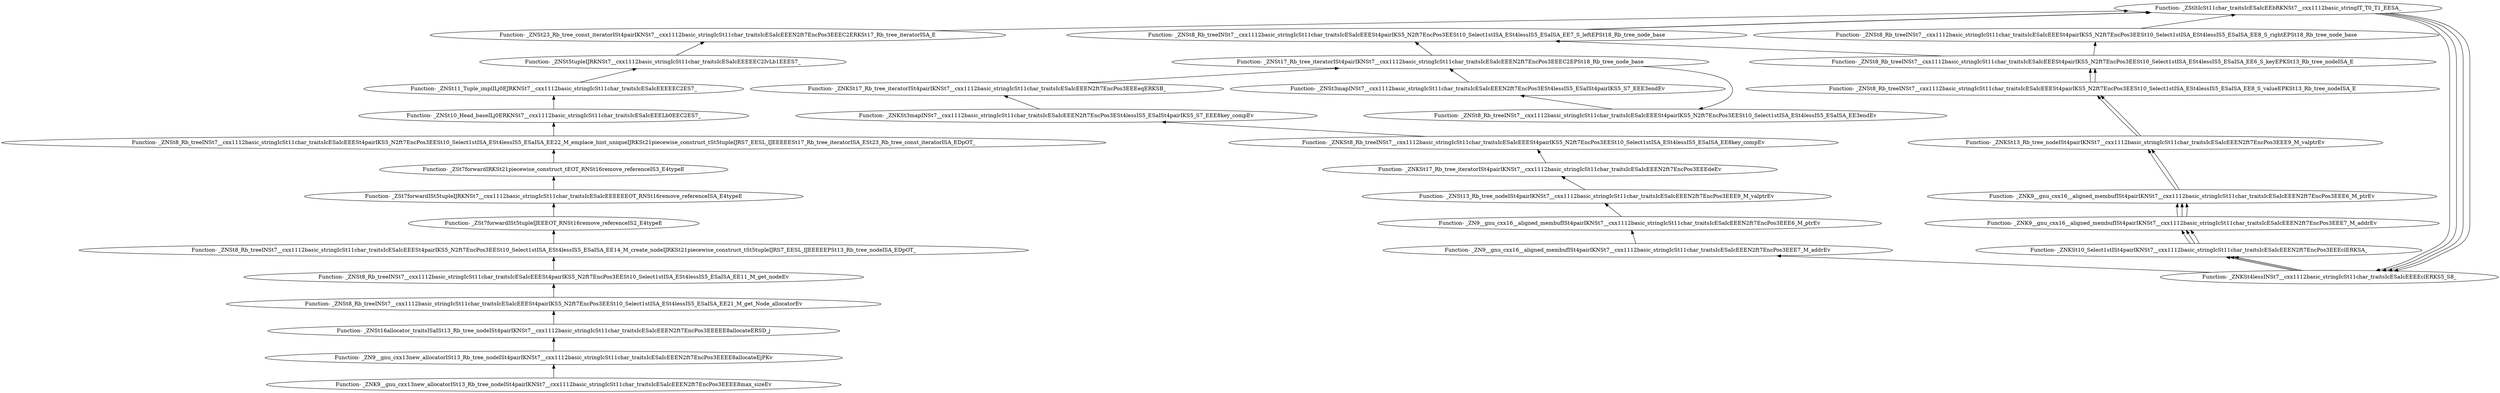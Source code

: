 digraph {
	"Function- _ZNK9__gnu_cxx13new_allocatorISt13_Rb_tree_nodeISt4pairIKNSt7__cxx1112basic_stringIcSt11char_traitsIcESaIcEEEN2ft7EncPos3EEEE8max_sizeEv"
	"Function- _ZN9__gnu_cxx13new_allocatorISt13_Rb_tree_nodeISt4pairIKNSt7__cxx1112basic_stringIcSt11char_traitsIcESaIcEEEN2ft7EncPos3EEEE8allocateEjPKv"
	"Function- _ZN9__gnu_cxx13new_allocatorISt13_Rb_tree_nodeISt4pairIKNSt7__cxx1112basic_stringIcSt11char_traitsIcESaIcEEEN2ft7EncPos3EEEE8allocateEjPKv" -> "Function- _ZNK9__gnu_cxx13new_allocatorISt13_Rb_tree_nodeISt4pairIKNSt7__cxx1112basic_stringIcSt11char_traitsIcESaIcEEEN2ft7EncPos3EEEE8max_sizeEv" [dir=back]
	"Function- _ZNSt16allocator_traitsISaISt13_Rb_tree_nodeISt4pairIKNSt7__cxx1112basic_stringIcSt11char_traitsIcESaIcEEEN2ft7EncPos3EEEEE8allocateERSD_j"
	"Function- _ZNSt16allocator_traitsISaISt13_Rb_tree_nodeISt4pairIKNSt7__cxx1112basic_stringIcSt11char_traitsIcESaIcEEEN2ft7EncPos3EEEEE8allocateERSD_j" -> "Function- _ZN9__gnu_cxx13new_allocatorISt13_Rb_tree_nodeISt4pairIKNSt7__cxx1112basic_stringIcSt11char_traitsIcESaIcEEEN2ft7EncPos3EEEE8allocateEjPKv" [dir=back]
	"Function- _ZNSt8_Rb_treeINSt7__cxx1112basic_stringIcSt11char_traitsIcESaIcEEESt4pairIKS5_N2ft7EncPos3EESt10_Select1stISA_ESt4lessIS5_ESaISA_EE21_M_get_Node_allocatorEv"
	"Function- _ZNSt8_Rb_treeINSt7__cxx1112basic_stringIcSt11char_traitsIcESaIcEEESt4pairIKS5_N2ft7EncPos3EESt10_Select1stISA_ESt4lessIS5_ESaISA_EE21_M_get_Node_allocatorEv" -> "Function- _ZNSt16allocator_traitsISaISt13_Rb_tree_nodeISt4pairIKNSt7__cxx1112basic_stringIcSt11char_traitsIcESaIcEEEN2ft7EncPos3EEEEE8allocateERSD_j" [dir=back]
	"Function- _ZNSt8_Rb_treeINSt7__cxx1112basic_stringIcSt11char_traitsIcESaIcEEESt4pairIKS5_N2ft7EncPos3EESt10_Select1stISA_ESt4lessIS5_ESaISA_EE11_M_get_nodeEv"
	"Function- _ZNSt8_Rb_treeINSt7__cxx1112basic_stringIcSt11char_traitsIcESaIcEEESt4pairIKS5_N2ft7EncPos3EESt10_Select1stISA_ESt4lessIS5_ESaISA_EE11_M_get_nodeEv" -> "Function- _ZNSt8_Rb_treeINSt7__cxx1112basic_stringIcSt11char_traitsIcESaIcEEESt4pairIKS5_N2ft7EncPos3EESt10_Select1stISA_ESt4lessIS5_ESaISA_EE21_M_get_Node_allocatorEv" [dir=back]
	"Function- _ZNSt8_Rb_treeINSt7__cxx1112basic_stringIcSt11char_traitsIcESaIcEEESt4pairIKS5_N2ft7EncPos3EESt10_Select1stISA_ESt4lessIS5_ESaISA_EE14_M_create_nodeIJRKSt21piecewise_construct_tSt5tupleIJRS7_EESL_IJEEEEEPSt13_Rb_tree_nodeISA_EDpOT_"
	"Function- _ZNSt8_Rb_treeINSt7__cxx1112basic_stringIcSt11char_traitsIcESaIcEEESt4pairIKS5_N2ft7EncPos3EESt10_Select1stISA_ESt4lessIS5_ESaISA_EE14_M_create_nodeIJRKSt21piecewise_construct_tSt5tupleIJRS7_EESL_IJEEEEEPSt13_Rb_tree_nodeISA_EDpOT_" -> "Function- _ZNSt8_Rb_treeINSt7__cxx1112basic_stringIcSt11char_traitsIcESaIcEEESt4pairIKS5_N2ft7EncPos3EESt10_Select1stISA_ESt4lessIS5_ESaISA_EE11_M_get_nodeEv" [dir=back]
	"Function- _ZSt7forwardISt5tupleIJEEEOT_RNSt16remove_referenceIS2_E4typeE"
	"Function- _ZSt7forwardISt5tupleIJEEEOT_RNSt16remove_referenceIS2_E4typeE" -> "Function- _ZNSt8_Rb_treeINSt7__cxx1112basic_stringIcSt11char_traitsIcESaIcEEESt4pairIKS5_N2ft7EncPos3EESt10_Select1stISA_ESt4lessIS5_ESaISA_EE14_M_create_nodeIJRKSt21piecewise_construct_tSt5tupleIJRS7_EESL_IJEEEEEPSt13_Rb_tree_nodeISA_EDpOT_" [dir=back]
	"Function- _ZSt7forwardISt5tupleIJRKNSt7__cxx1112basic_stringIcSt11char_traitsIcESaIcEEEEEEOT_RNSt16remove_referenceISA_E4typeE"
	"Function- _ZSt7forwardISt5tupleIJRKNSt7__cxx1112basic_stringIcSt11char_traitsIcESaIcEEEEEEOT_RNSt16remove_referenceISA_E4typeE" -> "Function- _ZSt7forwardISt5tupleIJEEEOT_RNSt16remove_referenceIS2_E4typeE" [dir=back]
	"Function- _ZSt7forwardIRKSt21piecewise_construct_tEOT_RNSt16remove_referenceIS3_E4typeE"
	"Function- _ZSt7forwardIRKSt21piecewise_construct_tEOT_RNSt16remove_referenceIS3_E4typeE" -> "Function- _ZSt7forwardISt5tupleIJRKNSt7__cxx1112basic_stringIcSt11char_traitsIcESaIcEEEEEEOT_RNSt16remove_referenceISA_E4typeE" [dir=back]
	"Function- _ZNSt8_Rb_treeINSt7__cxx1112basic_stringIcSt11char_traitsIcESaIcEEESt4pairIKS5_N2ft7EncPos3EESt10_Select1stISA_ESt4lessIS5_ESaISA_EE22_M_emplace_hint_uniqueIJRKSt21piecewise_construct_tSt5tupleIJRS7_EESL_IJEEEEESt17_Rb_tree_iteratorISA_ESt23_Rb_tree_const_iteratorISA_EDpOT_"
	"Function- _ZNSt8_Rb_treeINSt7__cxx1112basic_stringIcSt11char_traitsIcESaIcEEESt4pairIKS5_N2ft7EncPos3EESt10_Select1stISA_ESt4lessIS5_ESaISA_EE22_M_emplace_hint_uniqueIJRKSt21piecewise_construct_tSt5tupleIJRS7_EESL_IJEEEEESt17_Rb_tree_iteratorISA_ESt23_Rb_tree_const_iteratorISA_EDpOT_" -> "Function- _ZSt7forwardIRKSt21piecewise_construct_tEOT_RNSt16remove_referenceIS3_E4typeE" [dir=back]
	"Function- _ZNSt10_Head_baseILj0ERKNSt7__cxx1112basic_stringIcSt11char_traitsIcESaIcEEELb0EEC2ES7_"
	"Function- _ZNSt10_Head_baseILj0ERKNSt7__cxx1112basic_stringIcSt11char_traitsIcESaIcEEELb0EEC2ES7_" -> "Function- _ZNSt8_Rb_treeINSt7__cxx1112basic_stringIcSt11char_traitsIcESaIcEEESt4pairIKS5_N2ft7EncPos3EESt10_Select1stISA_ESt4lessIS5_ESaISA_EE22_M_emplace_hint_uniqueIJRKSt21piecewise_construct_tSt5tupleIJRS7_EESL_IJEEEEESt17_Rb_tree_iteratorISA_ESt23_Rb_tree_const_iteratorISA_EDpOT_" [dir=back]
	"Function- _ZNSt11_Tuple_implILj0EJRKNSt7__cxx1112basic_stringIcSt11char_traitsIcESaIcEEEEEC2ES7_"
	"Function- _ZNSt11_Tuple_implILj0EJRKNSt7__cxx1112basic_stringIcSt11char_traitsIcESaIcEEEEEC2ES7_" -> "Function- _ZNSt10_Head_baseILj0ERKNSt7__cxx1112basic_stringIcSt11char_traitsIcESaIcEEELb0EEC2ES7_" [dir=back]
	"Function- _ZNSt5tupleIJRKNSt7__cxx1112basic_stringIcSt11char_traitsIcESaIcEEEEEC2IvLb1EEES7_"
	"Function- _ZNSt5tupleIJRKNSt7__cxx1112basic_stringIcSt11char_traitsIcESaIcEEEEEC2IvLb1EEES7_" -> "Function- _ZNSt11_Tuple_implILj0EJRKNSt7__cxx1112basic_stringIcSt11char_traitsIcESaIcEEEEEC2ES7_" [dir=back]
	"Function- _ZNSt23_Rb_tree_const_iteratorISt4pairIKNSt7__cxx1112basic_stringIcSt11char_traitsIcESaIcEEEN2ft7EncPos3EEEC2ERKSt17_Rb_tree_iteratorISA_E"
	"Function- _ZNSt23_Rb_tree_const_iteratorISt4pairIKNSt7__cxx1112basic_stringIcSt11char_traitsIcESaIcEEEN2ft7EncPos3EEEC2ERKSt17_Rb_tree_iteratorISA_E" -> "Function- _ZNSt5tupleIJRKNSt7__cxx1112basic_stringIcSt11char_traitsIcESaIcEEEEEC2IvLb1EEES7_" [dir=back]
	"Function- _ZStltIcSt11char_traitsIcESaIcEEbRKNSt7__cxx1112basic_stringIT_T0_T1_EESA_"
	"Function- _ZStltIcSt11char_traitsIcESaIcEEbRKNSt7__cxx1112basic_stringIT_T0_T1_EESA_" -> "Function- _ZNSt23_Rb_tree_const_iteratorISt4pairIKNSt7__cxx1112basic_stringIcSt11char_traitsIcESaIcEEEN2ft7EncPos3EEEC2ERKSt17_Rb_tree_iteratorISA_E" [dir=back]
	"Function- _ZNKSt4lessINSt7__cxx1112basic_stringIcSt11char_traitsIcESaIcEEEEclERKS5_S8_"
	"Function- _ZNKSt4lessINSt7__cxx1112basic_stringIcSt11char_traitsIcESaIcEEEEclERKS5_S8_" -> "Function- _ZStltIcSt11char_traitsIcESaIcEEbRKNSt7__cxx1112basic_stringIT_T0_T1_EESA_" [dir=back]
	"Function- _ZN9__gnu_cxx16__aligned_membufISt4pairIKNSt7__cxx1112basic_stringIcSt11char_traitsIcESaIcEEEN2ft7EncPos3EEE7_M_addrEv"
	"Function- _ZN9__gnu_cxx16__aligned_membufISt4pairIKNSt7__cxx1112basic_stringIcSt11char_traitsIcESaIcEEEN2ft7EncPos3EEE7_M_addrEv" -> "Function- _ZNKSt4lessINSt7__cxx1112basic_stringIcSt11char_traitsIcESaIcEEEEclERKS5_S8_" [dir=back]
	"Function- _ZN9__gnu_cxx16__aligned_membufISt4pairIKNSt7__cxx1112basic_stringIcSt11char_traitsIcESaIcEEEN2ft7EncPos3EEE6_M_ptrEv"
	"Function- _ZN9__gnu_cxx16__aligned_membufISt4pairIKNSt7__cxx1112basic_stringIcSt11char_traitsIcESaIcEEEN2ft7EncPos3EEE6_M_ptrEv" -> "Function- _ZN9__gnu_cxx16__aligned_membufISt4pairIKNSt7__cxx1112basic_stringIcSt11char_traitsIcESaIcEEEN2ft7EncPos3EEE7_M_addrEv" [dir=back]
	"Function- _ZNSt13_Rb_tree_nodeISt4pairIKNSt7__cxx1112basic_stringIcSt11char_traitsIcESaIcEEEN2ft7EncPos3EEE9_M_valptrEv"
	"Function- _ZNSt13_Rb_tree_nodeISt4pairIKNSt7__cxx1112basic_stringIcSt11char_traitsIcESaIcEEEN2ft7EncPos3EEE9_M_valptrEv" -> "Function- _ZN9__gnu_cxx16__aligned_membufISt4pairIKNSt7__cxx1112basic_stringIcSt11char_traitsIcESaIcEEEN2ft7EncPos3EEE6_M_ptrEv" [dir=back]
	"Function- _ZNKSt17_Rb_tree_iteratorISt4pairIKNSt7__cxx1112basic_stringIcSt11char_traitsIcESaIcEEEN2ft7EncPos3EEEdeEv"
	"Function- _ZNKSt17_Rb_tree_iteratorISt4pairIKNSt7__cxx1112basic_stringIcSt11char_traitsIcESaIcEEEN2ft7EncPos3EEEdeEv" -> "Function- _ZNSt13_Rb_tree_nodeISt4pairIKNSt7__cxx1112basic_stringIcSt11char_traitsIcESaIcEEEN2ft7EncPos3EEE9_M_valptrEv" [dir=back]
	"Function- _ZNKSt8_Rb_treeINSt7__cxx1112basic_stringIcSt11char_traitsIcESaIcEEESt4pairIKS5_N2ft7EncPos3EESt10_Select1stISA_ESt4lessIS5_ESaISA_EE8key_compEv"
	"Function- _ZNKSt8_Rb_treeINSt7__cxx1112basic_stringIcSt11char_traitsIcESaIcEEESt4pairIKS5_N2ft7EncPos3EESt10_Select1stISA_ESt4lessIS5_ESaISA_EE8key_compEv" -> "Function- _ZNKSt17_Rb_tree_iteratorISt4pairIKNSt7__cxx1112basic_stringIcSt11char_traitsIcESaIcEEEN2ft7EncPos3EEEdeEv" [dir=back]
	"Function- _ZNKSt3mapINSt7__cxx1112basic_stringIcSt11char_traitsIcESaIcEEEN2ft7EncPos3ESt4lessIS5_ESaISt4pairIKS5_S7_EEE8key_compEv"
	"Function- _ZNKSt3mapINSt7__cxx1112basic_stringIcSt11char_traitsIcESaIcEEEN2ft7EncPos3ESt4lessIS5_ESaISt4pairIKS5_S7_EEE8key_compEv" -> "Function- _ZNKSt8_Rb_treeINSt7__cxx1112basic_stringIcSt11char_traitsIcESaIcEEESt4pairIKS5_N2ft7EncPos3EESt10_Select1stISA_ESt4lessIS5_ESaISA_EE8key_compEv" [dir=back]
	"Function- _ZNKSt17_Rb_tree_iteratorISt4pairIKNSt7__cxx1112basic_stringIcSt11char_traitsIcESaIcEEEN2ft7EncPos3EEEeqERKSB_"
	"Function- _ZNKSt17_Rb_tree_iteratorISt4pairIKNSt7__cxx1112basic_stringIcSt11char_traitsIcESaIcEEEN2ft7EncPos3EEEeqERKSB_" -> "Function- _ZNKSt3mapINSt7__cxx1112basic_stringIcSt11char_traitsIcESaIcEEEN2ft7EncPos3ESt4lessIS5_ESaISt4pairIKS5_S7_EEE8key_compEv" [dir=back]
	"Function- _ZNSt17_Rb_tree_iteratorISt4pairIKNSt7__cxx1112basic_stringIcSt11char_traitsIcESaIcEEEN2ft7EncPos3EEEC2EPSt18_Rb_tree_node_base"
	"Function- _ZNSt17_Rb_tree_iteratorISt4pairIKNSt7__cxx1112basic_stringIcSt11char_traitsIcESaIcEEEN2ft7EncPos3EEEC2EPSt18_Rb_tree_node_base" -> "Function- _ZNKSt17_Rb_tree_iteratorISt4pairIKNSt7__cxx1112basic_stringIcSt11char_traitsIcESaIcEEEN2ft7EncPos3EEEeqERKSB_" [dir=back]
	"Function- _ZNSt8_Rb_treeINSt7__cxx1112basic_stringIcSt11char_traitsIcESaIcEEESt4pairIKS5_N2ft7EncPos3EESt10_Select1stISA_ESt4lessIS5_ESaISA_EE3endEv"
	"Function- _ZNSt8_Rb_treeINSt7__cxx1112basic_stringIcSt11char_traitsIcESaIcEEESt4pairIKS5_N2ft7EncPos3EESt10_Select1stISA_ESt4lessIS5_ESaISA_EE3endEv" -> "Function- _ZNSt17_Rb_tree_iteratorISt4pairIKNSt7__cxx1112basic_stringIcSt11char_traitsIcESaIcEEEN2ft7EncPos3EEEC2EPSt18_Rb_tree_node_base" [dir=back]
	"Function- _ZNSt3mapINSt7__cxx1112basic_stringIcSt11char_traitsIcESaIcEEEN2ft7EncPos3ESt4lessIS5_ESaISt4pairIKS5_S7_EEE3endEv"
	"Function- _ZNSt3mapINSt7__cxx1112basic_stringIcSt11char_traitsIcESaIcEEEN2ft7EncPos3ESt4lessIS5_ESaISt4pairIKS5_S7_EEE3endEv" -> "Function- _ZNSt8_Rb_treeINSt7__cxx1112basic_stringIcSt11char_traitsIcESaIcEEESt4pairIKS5_N2ft7EncPos3EESt10_Select1stISA_ESt4lessIS5_ESaISA_EE3endEv" [dir=back]
	"Function- _ZNSt17_Rb_tree_iteratorISt4pairIKNSt7__cxx1112basic_stringIcSt11char_traitsIcESaIcEEEN2ft7EncPos3EEEC2EPSt18_Rb_tree_node_base"
	"Function- _ZNSt17_Rb_tree_iteratorISt4pairIKNSt7__cxx1112basic_stringIcSt11char_traitsIcESaIcEEEN2ft7EncPos3EEEC2EPSt18_Rb_tree_node_base" -> "Function- _ZNSt3mapINSt7__cxx1112basic_stringIcSt11char_traitsIcESaIcEEEN2ft7EncPos3ESt4lessIS5_ESaISt4pairIKS5_S7_EEE3endEv" [dir=back]
	"Function- _ZNSt8_Rb_treeINSt7__cxx1112basic_stringIcSt11char_traitsIcESaIcEEESt4pairIKS5_N2ft7EncPos3EESt10_Select1stISA_ESt4lessIS5_ESaISA_EE7_S_leftEPSt18_Rb_tree_node_base"
	"Function- _ZNSt8_Rb_treeINSt7__cxx1112basic_stringIcSt11char_traitsIcESaIcEEESt4pairIKS5_N2ft7EncPos3EESt10_Select1stISA_ESt4lessIS5_ESaISA_EE7_S_leftEPSt18_Rb_tree_node_base" -> "Function- _ZNSt17_Rb_tree_iteratorISt4pairIKNSt7__cxx1112basic_stringIcSt11char_traitsIcESaIcEEEN2ft7EncPos3EEEC2EPSt18_Rb_tree_node_base" [dir=back]
	"Function- _ZStltIcSt11char_traitsIcESaIcEEbRKNSt7__cxx1112basic_stringIT_T0_T1_EESA_"
	"Function- _ZStltIcSt11char_traitsIcESaIcEEbRKNSt7__cxx1112basic_stringIT_T0_T1_EESA_" -> "Function- _ZNSt8_Rb_treeINSt7__cxx1112basic_stringIcSt11char_traitsIcESaIcEEESt4pairIKS5_N2ft7EncPos3EESt10_Select1stISA_ESt4lessIS5_ESaISA_EE7_S_leftEPSt18_Rb_tree_node_base" [dir=back]
	"Function- _ZNKSt4lessINSt7__cxx1112basic_stringIcSt11char_traitsIcESaIcEEEEclERKS5_S8_"
	"Function- _ZNKSt4lessINSt7__cxx1112basic_stringIcSt11char_traitsIcESaIcEEEEclERKS5_S8_" -> "Function- _ZStltIcSt11char_traitsIcESaIcEEbRKNSt7__cxx1112basic_stringIT_T0_T1_EESA_" [dir=back]
	"Function- _ZNKSt10_Select1stISt4pairIKNSt7__cxx1112basic_stringIcSt11char_traitsIcESaIcEEEN2ft7EncPos3EEEclERKSA_"
	"Function- _ZNKSt10_Select1stISt4pairIKNSt7__cxx1112basic_stringIcSt11char_traitsIcESaIcEEEN2ft7EncPos3EEEclERKSA_" -> "Function- _ZNKSt4lessINSt7__cxx1112basic_stringIcSt11char_traitsIcESaIcEEEEclERKS5_S8_" [dir=back]
	"Function- _ZNK9__gnu_cxx16__aligned_membufISt4pairIKNSt7__cxx1112basic_stringIcSt11char_traitsIcESaIcEEEN2ft7EncPos3EEE7_M_addrEv"
	"Function- _ZNK9__gnu_cxx16__aligned_membufISt4pairIKNSt7__cxx1112basic_stringIcSt11char_traitsIcESaIcEEEN2ft7EncPos3EEE7_M_addrEv" -> "Function- _ZNKSt10_Select1stISt4pairIKNSt7__cxx1112basic_stringIcSt11char_traitsIcESaIcEEEN2ft7EncPos3EEEclERKSA_" [dir=back]
	"Function- _ZNK9__gnu_cxx16__aligned_membufISt4pairIKNSt7__cxx1112basic_stringIcSt11char_traitsIcESaIcEEEN2ft7EncPos3EEE6_M_ptrEv"
	"Function- _ZNK9__gnu_cxx16__aligned_membufISt4pairIKNSt7__cxx1112basic_stringIcSt11char_traitsIcESaIcEEEN2ft7EncPos3EEE6_M_ptrEv" -> "Function- _ZNK9__gnu_cxx16__aligned_membufISt4pairIKNSt7__cxx1112basic_stringIcSt11char_traitsIcESaIcEEEN2ft7EncPos3EEE7_M_addrEv" [dir=back]
	"Function- _ZNKSt13_Rb_tree_nodeISt4pairIKNSt7__cxx1112basic_stringIcSt11char_traitsIcESaIcEEEN2ft7EncPos3EEE9_M_valptrEv"
	"Function- _ZNKSt13_Rb_tree_nodeISt4pairIKNSt7__cxx1112basic_stringIcSt11char_traitsIcESaIcEEEN2ft7EncPos3EEE9_M_valptrEv" -> "Function- _ZNK9__gnu_cxx16__aligned_membufISt4pairIKNSt7__cxx1112basic_stringIcSt11char_traitsIcESaIcEEEN2ft7EncPos3EEE6_M_ptrEv" [dir=back]
	"Function- _ZNSt8_Rb_treeINSt7__cxx1112basic_stringIcSt11char_traitsIcESaIcEEESt4pairIKS5_N2ft7EncPos3EESt10_Select1stISA_ESt4lessIS5_ESaISA_EE8_S_valueEPKSt13_Rb_tree_nodeISA_E"
	"Function- _ZNSt8_Rb_treeINSt7__cxx1112basic_stringIcSt11char_traitsIcESaIcEEESt4pairIKS5_N2ft7EncPos3EESt10_Select1stISA_ESt4lessIS5_ESaISA_EE8_S_valueEPKSt13_Rb_tree_nodeISA_E" -> "Function- _ZNKSt13_Rb_tree_nodeISt4pairIKNSt7__cxx1112basic_stringIcSt11char_traitsIcESaIcEEEN2ft7EncPos3EEE9_M_valptrEv" [dir=back]
	"Function- _ZNSt8_Rb_treeINSt7__cxx1112basic_stringIcSt11char_traitsIcESaIcEEESt4pairIKS5_N2ft7EncPos3EESt10_Select1stISA_ESt4lessIS5_ESaISA_EE6_S_keyEPKSt13_Rb_tree_nodeISA_E"
	"Function- _ZNSt8_Rb_treeINSt7__cxx1112basic_stringIcSt11char_traitsIcESaIcEEESt4pairIKS5_N2ft7EncPos3EESt10_Select1stISA_ESt4lessIS5_ESaISA_EE6_S_keyEPKSt13_Rb_tree_nodeISA_E" -> "Function- _ZNSt8_Rb_treeINSt7__cxx1112basic_stringIcSt11char_traitsIcESaIcEEESt4pairIKS5_N2ft7EncPos3EESt10_Select1stISA_ESt4lessIS5_ESaISA_EE8_S_valueEPKSt13_Rb_tree_nodeISA_E" [dir=back]
	"Function- _ZNSt8_Rb_treeINSt7__cxx1112basic_stringIcSt11char_traitsIcESaIcEEESt4pairIKS5_N2ft7EncPos3EESt10_Select1stISA_ESt4lessIS5_ESaISA_EE8_S_rightEPSt18_Rb_tree_node_base"
	"Function- _ZNSt8_Rb_treeINSt7__cxx1112basic_stringIcSt11char_traitsIcESaIcEEESt4pairIKS5_N2ft7EncPos3EESt10_Select1stISA_ESt4lessIS5_ESaISA_EE8_S_rightEPSt18_Rb_tree_node_base" -> "Function- _ZNSt8_Rb_treeINSt7__cxx1112basic_stringIcSt11char_traitsIcESaIcEEESt4pairIKS5_N2ft7EncPos3EESt10_Select1stISA_ESt4lessIS5_ESaISA_EE6_S_keyEPKSt13_Rb_tree_nodeISA_E" [dir=back]
	"Function- _ZStltIcSt11char_traitsIcESaIcEEbRKNSt7__cxx1112basic_stringIT_T0_T1_EESA_"
	"Function- _ZStltIcSt11char_traitsIcESaIcEEbRKNSt7__cxx1112basic_stringIT_T0_T1_EESA_" -> "Function- _ZNSt8_Rb_treeINSt7__cxx1112basic_stringIcSt11char_traitsIcESaIcEEESt4pairIKS5_N2ft7EncPos3EESt10_Select1stISA_ESt4lessIS5_ESaISA_EE8_S_rightEPSt18_Rb_tree_node_base" [dir=back]
	"Function- _ZNKSt4lessINSt7__cxx1112basic_stringIcSt11char_traitsIcESaIcEEEEclERKS5_S8_"
	"Function- _ZNKSt4lessINSt7__cxx1112basic_stringIcSt11char_traitsIcESaIcEEEEclERKS5_S8_" -> "Function- _ZStltIcSt11char_traitsIcESaIcEEbRKNSt7__cxx1112basic_stringIT_T0_T1_EESA_" [dir=back]
	"Function- _ZNKSt10_Select1stISt4pairIKNSt7__cxx1112basic_stringIcSt11char_traitsIcESaIcEEEN2ft7EncPos3EEEclERKSA_"
	"Function- _ZNKSt10_Select1stISt4pairIKNSt7__cxx1112basic_stringIcSt11char_traitsIcESaIcEEEN2ft7EncPos3EEEclERKSA_" -> "Function- _ZNKSt4lessINSt7__cxx1112basic_stringIcSt11char_traitsIcESaIcEEEEclERKS5_S8_" [dir=back]
	"Function- _ZNK9__gnu_cxx16__aligned_membufISt4pairIKNSt7__cxx1112basic_stringIcSt11char_traitsIcESaIcEEEN2ft7EncPos3EEE7_M_addrEv"
	"Function- _ZNK9__gnu_cxx16__aligned_membufISt4pairIKNSt7__cxx1112basic_stringIcSt11char_traitsIcESaIcEEEN2ft7EncPos3EEE7_M_addrEv" -> "Function- _ZNKSt10_Select1stISt4pairIKNSt7__cxx1112basic_stringIcSt11char_traitsIcESaIcEEEN2ft7EncPos3EEEclERKSA_" [dir=back]
	"Function- _ZNK9__gnu_cxx16__aligned_membufISt4pairIKNSt7__cxx1112basic_stringIcSt11char_traitsIcESaIcEEEN2ft7EncPos3EEE6_M_ptrEv"
	"Function- _ZNK9__gnu_cxx16__aligned_membufISt4pairIKNSt7__cxx1112basic_stringIcSt11char_traitsIcESaIcEEEN2ft7EncPos3EEE6_M_ptrEv" -> "Function- _ZNK9__gnu_cxx16__aligned_membufISt4pairIKNSt7__cxx1112basic_stringIcSt11char_traitsIcESaIcEEEN2ft7EncPos3EEE7_M_addrEv" [dir=back]
	"Function- _ZNKSt13_Rb_tree_nodeISt4pairIKNSt7__cxx1112basic_stringIcSt11char_traitsIcESaIcEEEN2ft7EncPos3EEE9_M_valptrEv"
	"Function- _ZNKSt13_Rb_tree_nodeISt4pairIKNSt7__cxx1112basic_stringIcSt11char_traitsIcESaIcEEEN2ft7EncPos3EEE9_M_valptrEv" -> "Function- _ZNK9__gnu_cxx16__aligned_membufISt4pairIKNSt7__cxx1112basic_stringIcSt11char_traitsIcESaIcEEEN2ft7EncPos3EEE6_M_ptrEv" [dir=back]
	"Function- _ZNSt8_Rb_treeINSt7__cxx1112basic_stringIcSt11char_traitsIcESaIcEEESt4pairIKS5_N2ft7EncPos3EESt10_Select1stISA_ESt4lessIS5_ESaISA_EE8_S_valueEPKSt13_Rb_tree_nodeISA_E"
	"Function- _ZNSt8_Rb_treeINSt7__cxx1112basic_stringIcSt11char_traitsIcESaIcEEESt4pairIKS5_N2ft7EncPos3EESt10_Select1stISA_ESt4lessIS5_ESaISA_EE8_S_valueEPKSt13_Rb_tree_nodeISA_E" -> "Function- _ZNKSt13_Rb_tree_nodeISt4pairIKNSt7__cxx1112basic_stringIcSt11char_traitsIcESaIcEEEN2ft7EncPos3EEE9_M_valptrEv" [dir=back]
	"Function- _ZNSt8_Rb_treeINSt7__cxx1112basic_stringIcSt11char_traitsIcESaIcEEESt4pairIKS5_N2ft7EncPos3EESt10_Select1stISA_ESt4lessIS5_ESaISA_EE6_S_keyEPKSt13_Rb_tree_nodeISA_E"
	"Function- _ZNSt8_Rb_treeINSt7__cxx1112basic_stringIcSt11char_traitsIcESaIcEEESt4pairIKS5_N2ft7EncPos3EESt10_Select1stISA_ESt4lessIS5_ESaISA_EE6_S_keyEPKSt13_Rb_tree_nodeISA_E" -> "Function- _ZNSt8_Rb_treeINSt7__cxx1112basic_stringIcSt11char_traitsIcESaIcEEESt4pairIKS5_N2ft7EncPos3EESt10_Select1stISA_ESt4lessIS5_ESaISA_EE8_S_valueEPKSt13_Rb_tree_nodeISA_E" [dir=back]
	"Function- _ZNSt8_Rb_treeINSt7__cxx1112basic_stringIcSt11char_traitsIcESaIcEEESt4pairIKS5_N2ft7EncPos3EESt10_Select1stISA_ESt4lessIS5_ESaISA_EE7_S_leftEPSt18_Rb_tree_node_base"
	"Function- _ZNSt8_Rb_treeINSt7__cxx1112basic_stringIcSt11char_traitsIcESaIcEEESt4pairIKS5_N2ft7EncPos3EESt10_Select1stISA_ESt4lessIS5_ESaISA_EE7_S_leftEPSt18_Rb_tree_node_base" -> "Function- _ZNSt8_Rb_treeINSt7__cxx1112basic_stringIcSt11char_traitsIcESaIcEEESt4pairIKS5_N2ft7EncPos3EESt10_Select1stISA_ESt4lessIS5_ESaISA_EE6_S_keyEPKSt13_Rb_tree_nodeISA_E" [dir=back]
	"Function- _ZStltIcSt11char_traitsIcESaIcEEbRKNSt7__cxx1112basic_stringIT_T0_T1_EESA_"
	"Function- _ZStltIcSt11char_traitsIcESaIcEEbRKNSt7__cxx1112basic_stringIT_T0_T1_EESA_" -> "Function- _ZNSt8_Rb_treeINSt7__cxx1112basic_stringIcSt11char_traitsIcESaIcEEESt4pairIKS5_N2ft7EncPos3EESt10_Select1stISA_ESt4lessIS5_ESaISA_EE7_S_leftEPSt18_Rb_tree_node_base" [dir=back]
	"Function- _ZNKSt4lessINSt7__cxx1112basic_stringIcSt11char_traitsIcESaIcEEEEclERKS5_S8_"
	"Function- _ZNKSt4lessINSt7__cxx1112basic_stringIcSt11char_traitsIcESaIcEEEEclERKS5_S8_" -> "Function- _ZStltIcSt11char_traitsIcESaIcEEbRKNSt7__cxx1112basic_stringIT_T0_T1_EESA_" [dir=back]
	"Function- _ZNKSt10_Select1stISt4pairIKNSt7__cxx1112basic_stringIcSt11char_traitsIcESaIcEEEN2ft7EncPos3EEEclERKSA_"
	"Function- _ZNKSt10_Select1stISt4pairIKNSt7__cxx1112basic_stringIcSt11char_traitsIcESaIcEEEN2ft7EncPos3EEEclERKSA_" -> "Function- _ZNKSt4lessINSt7__cxx1112basic_stringIcSt11char_traitsIcESaIcEEEEclERKS5_S8_" [dir=back]
	"Function- _ZNK9__gnu_cxx16__aligned_membufISt4pairIKNSt7__cxx1112basic_stringIcSt11char_traitsIcESaIcEEEN2ft7EncPos3EEE7_M_addrEv"
	"Function- _ZNK9__gnu_cxx16__aligned_membufISt4pairIKNSt7__cxx1112basic_stringIcSt11char_traitsIcESaIcEEEN2ft7EncPos3EEE7_M_addrEv" -> "Function- _ZNKSt10_Select1stISt4pairIKNSt7__cxx1112basic_stringIcSt11char_traitsIcESaIcEEEN2ft7EncPos3EEEclERKSA_" [dir=back]
	"Function- _ZNK9__gnu_cxx16__aligned_membufISt4pairIKNSt7__cxx1112basic_stringIcSt11char_traitsIcESaIcEEEN2ft7EncPos3EEE6_M_ptrEv"
	"Function- _ZNK9__gnu_cxx16__aligned_membufISt4pairIKNSt7__cxx1112basic_stringIcSt11char_traitsIcESaIcEEEN2ft7EncPos3EEE6_M_ptrEv" -> "Function- _ZNK9__gnu_cxx16__aligned_membufISt4pairIKNSt7__cxx1112basic_stringIcSt11char_traitsIcESaIcEEEN2ft7EncPos3EEE7_M_addrEv" [dir=back]
}
